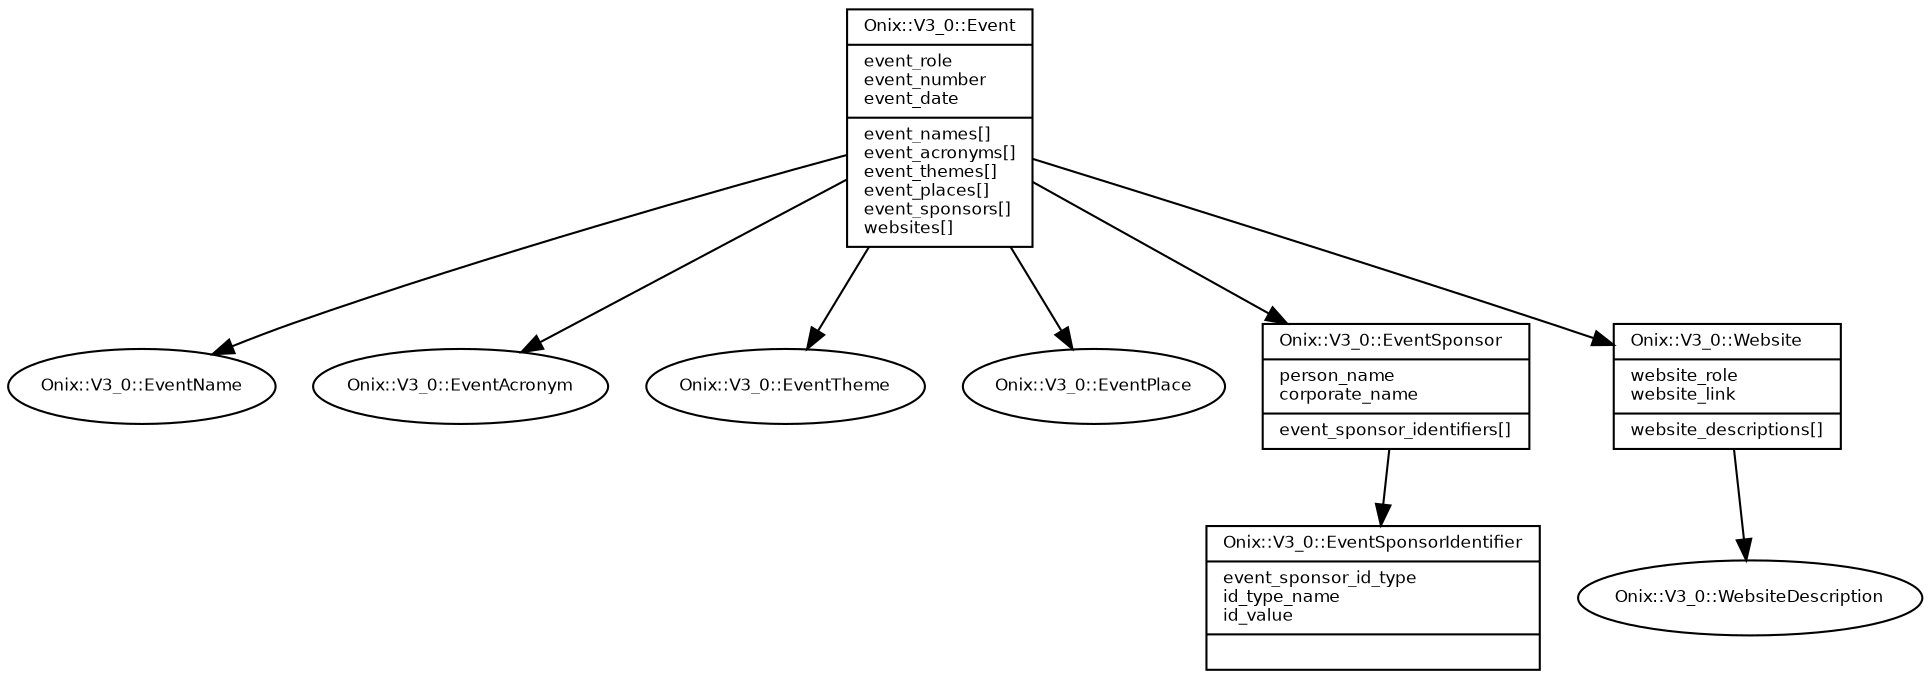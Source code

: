 digraph G {
  fontname = "Bitstream Vera Sans"
  fontsize = 8

  node [
    fontname = "Bitstream Vera Sans"
    fontsize = 8
    shape = "record"
  ]

  edge [
    fontname = "Bitstream Vera Sans"
    fontsize = 8
  ]

  Event [
    label = "{Onix::V3_0::Event\l|event_role\levent_number\levent_date\l|event_names[]\levent_acronyms[]\levent_themes[]\levent_places[]\levent_sponsors[]\lwebsites[]\l}"
  ]

  Event -> EventName [arrowhead=normal]
  Event -> EventAcronym [arrowhead=normal]
  Event -> EventTheme [arrowhead=normal]
  Event -> EventPlace [arrowhead=normal]
  Event -> EventSponsor [arrowhead=normal]
  Event -> Website [arrowhead=normal]

  EventName [
    label = "Onix::V3_0::EventName", shape = oval
  ]




  EventAcronym [
    label = "Onix::V3_0::EventAcronym", shape = oval
  ]




  EventTheme [
    label = "Onix::V3_0::EventTheme", shape = oval
  ]




  EventPlace [
    label = "Onix::V3_0::EventPlace", shape = oval
  ]




  EventSponsor [
    label = "{Onix::V3_0::EventSponsor\l|person_name\lcorporate_name\l|event_sponsor_identifiers[]\l}"
  ]

  EventSponsor -> EventSponsorIdentifier [arrowhead=normal]

  EventSponsorIdentifier [
    label = "{Onix::V3_0::EventSponsorIdentifier\l|event_sponsor_id_type\lid_type_name\lid_value\l|\l}"
  ]




  Website [
    label = "{Onix::V3_0::Website\l|website_role\lwebsite_link\l|website_descriptions[]\l}"
  ]

  Website -> WebsiteDescription [arrowhead=normal]

  WebsiteDescription [
    label = "Onix::V3_0::WebsiteDescription", shape = oval
  ]




}

